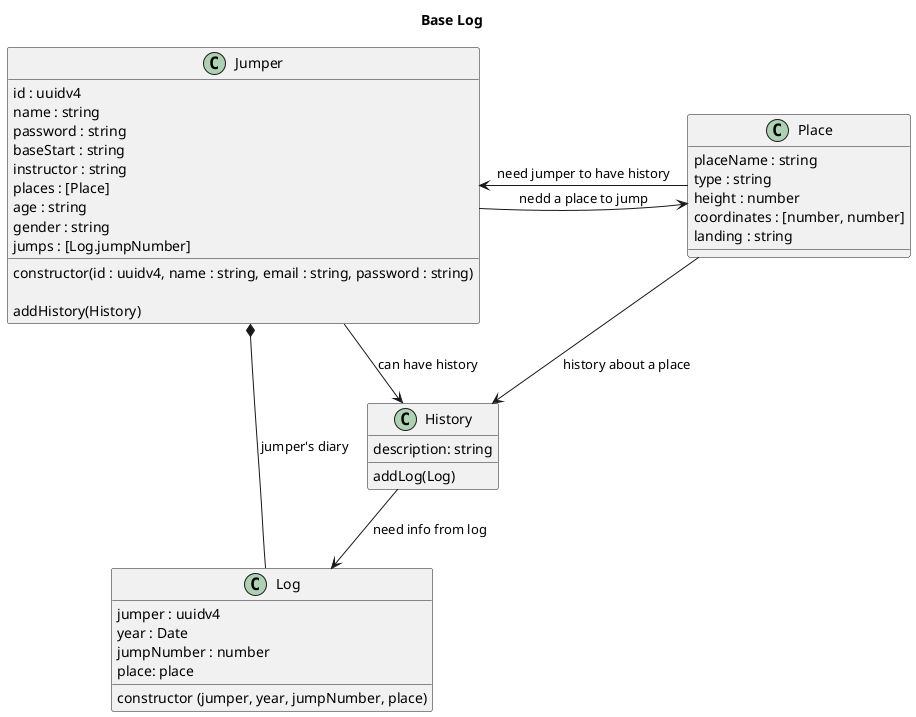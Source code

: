@startuml Base Log
Title Base Log

class Jumper {
id : uuidv4
name : string
password : string
baseStart : string
instructor : string
places : [Place]
age : string
gender : string
jumps : [Log.jumpNumber]

constructor(id : uuidv4, name : string, email : string, password : string)

' A jumper can have one or more histories
addHistory(History)
}

' Place is static, works on it's own
class Place {
placeName : string
type : string
height : number
coordinates : [number, number]
landing : string
}

' History is what goes to the timeline
class History {
description: string
' Instead of repeating the Log infos
addLog(Log)
}

class Log {
jumper : uuidv4
year : Date
' jumpNumber is a counter
jumpNumber : number
place: place

constructor (jumper, year, jumpNumber, place)
}

' Head *- Hand : composition
' Parent o-- IndependentChild : agregation
' Need --> Use : association

Jumper -> Place : nedd a place to jump
Jumper *- Log : jumper's diary
Jumper -> History : can have history

History --> Log : need info from log

Place -> Jumper : need jumper to have history
Place --> History : history about a place


@enduml



